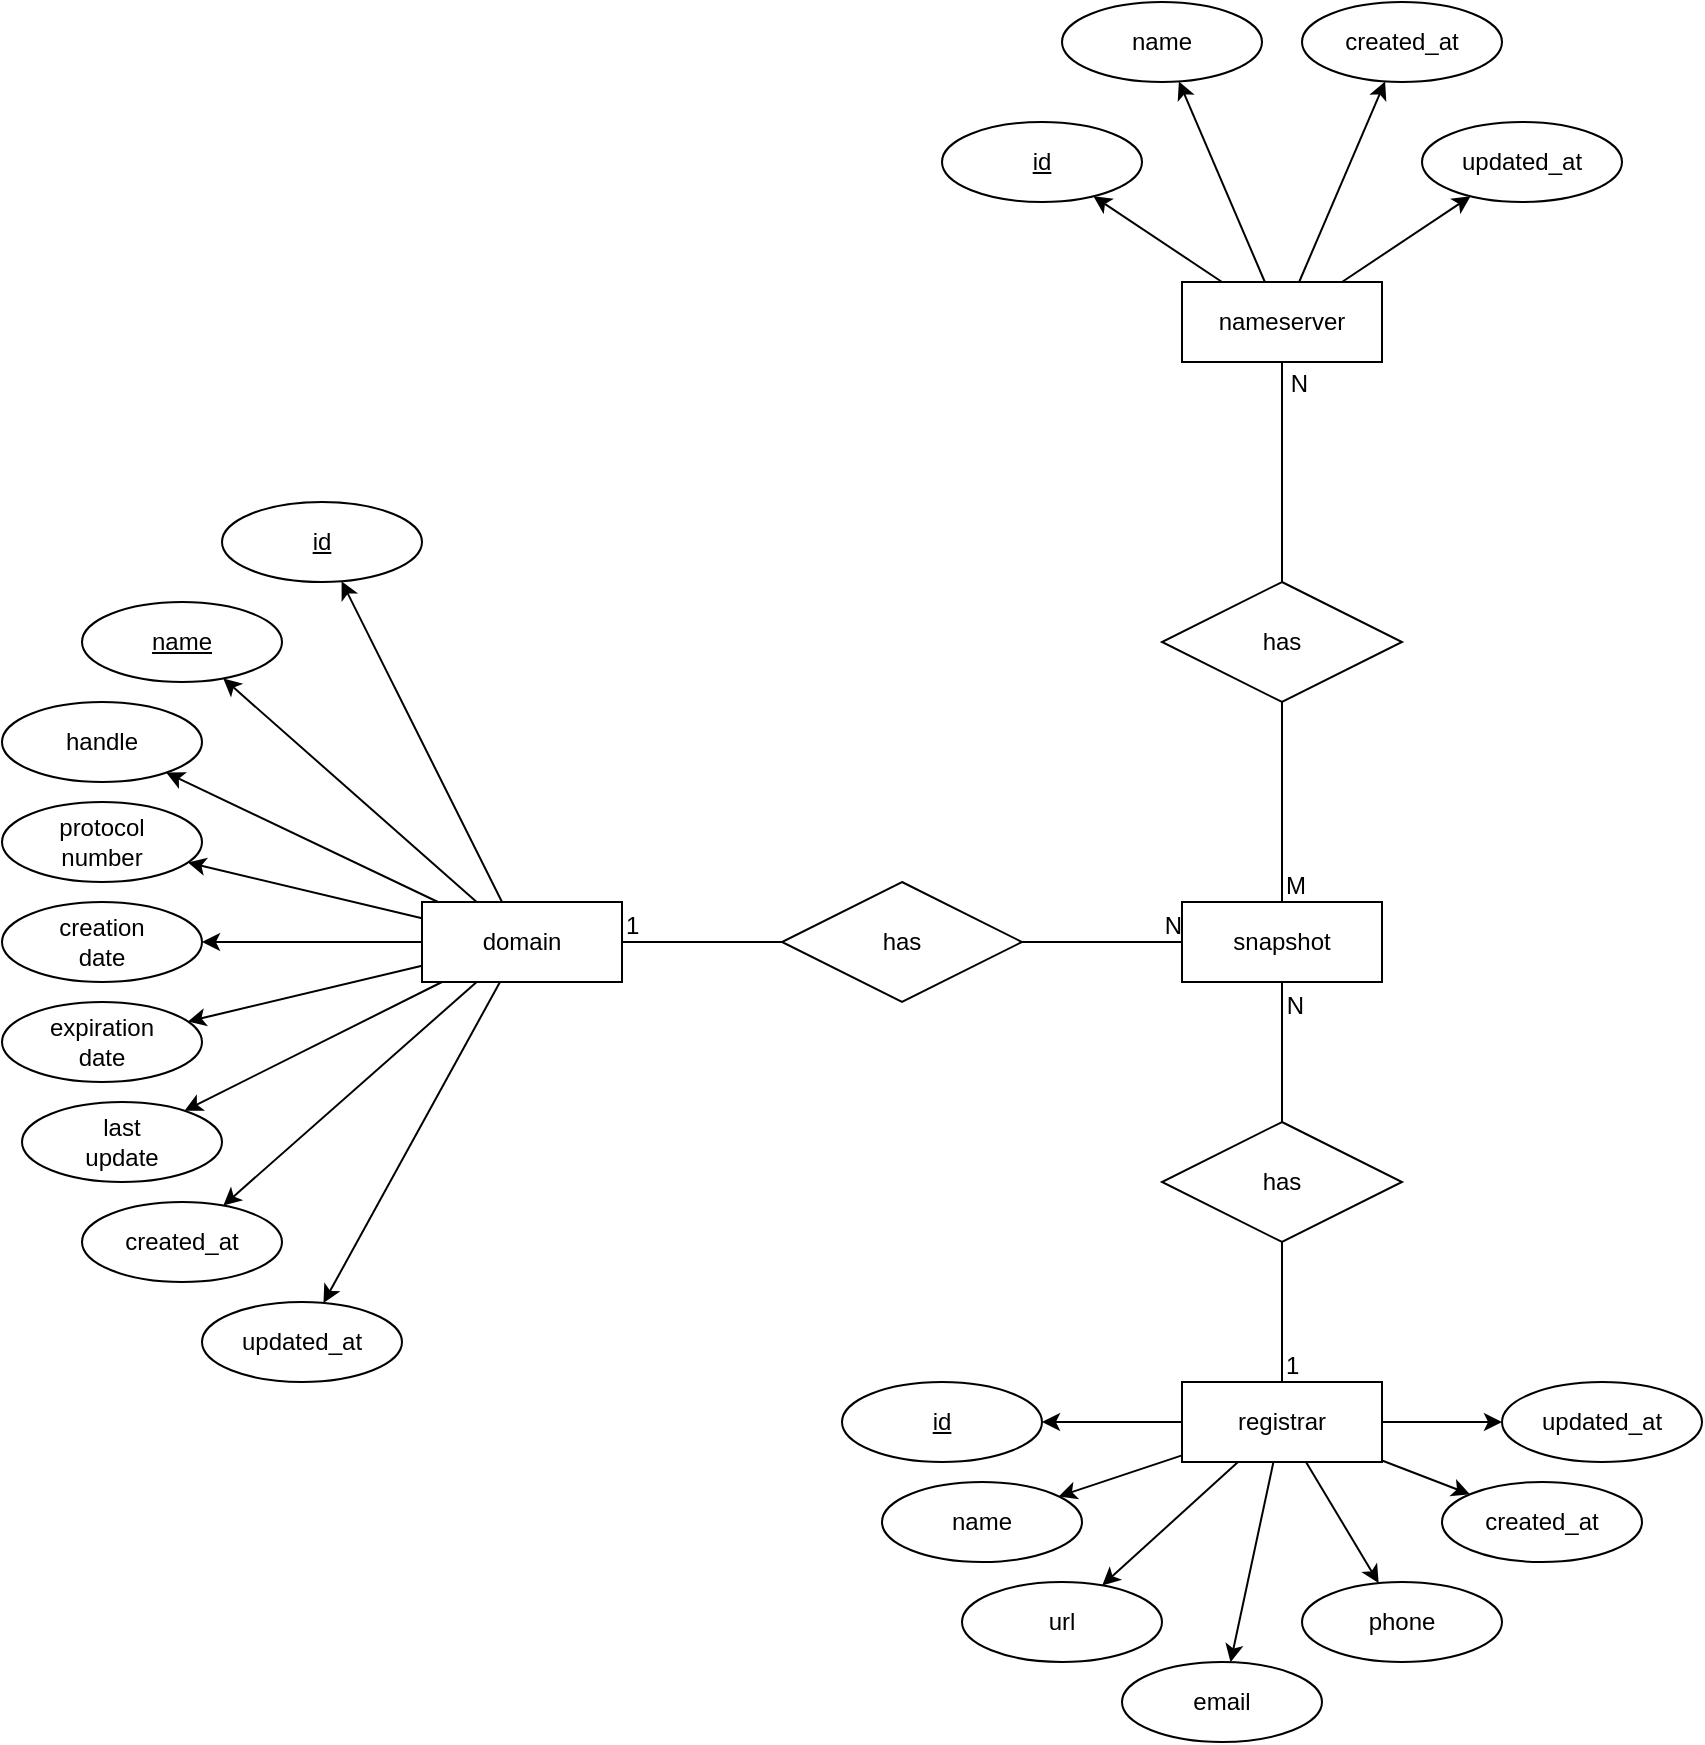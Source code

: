 <mxfile version="13.6.5">
    <diagram id="ZSAKdDLU09m8nj1zlMC5" name="Page-1">
        <mxGraphModel dx="1288" dy="2020" grid="1" gridSize="10" guides="1" tooltips="1" connect="1" arrows="1" fold="1" page="1" pageScale="1" pageWidth="850" pageHeight="1100" math="0" shadow="0">
            <root>
                <mxCell id="0"/>
                <mxCell id="1" parent="0"/>
                <mxCell id="7" style="edgeStyle=none;rounded=0;orthogonalLoop=1;jettySize=auto;html=1;" edge="1" parent="1" source="2" target="5">
                    <mxGeometry relative="1" as="geometry"/>
                </mxCell>
                <mxCell id="9" style="edgeStyle=none;rounded=0;orthogonalLoop=1;jettySize=auto;html=1;" edge="1" parent="1" source="2" target="8">
                    <mxGeometry relative="1" as="geometry"/>
                </mxCell>
                <mxCell id="11" style="edgeStyle=none;rounded=0;orthogonalLoop=1;jettySize=auto;html=1;" edge="1" parent="1" source="2" target="10">
                    <mxGeometry relative="1" as="geometry"/>
                </mxCell>
                <mxCell id="13" style="edgeStyle=none;rounded=0;orthogonalLoop=1;jettySize=auto;html=1;" edge="1" parent="1" source="2" target="12">
                    <mxGeometry relative="1" as="geometry"/>
                </mxCell>
                <mxCell id="17" style="edgeStyle=none;rounded=0;orthogonalLoop=1;jettySize=auto;html=1;" edge="1" parent="1" source="2" target="15">
                    <mxGeometry relative="1" as="geometry"/>
                </mxCell>
                <mxCell id="18" style="edgeStyle=none;rounded=0;orthogonalLoop=1;jettySize=auto;html=1;" edge="1" parent="1" source="2" target="14">
                    <mxGeometry relative="1" as="geometry"/>
                </mxCell>
                <mxCell id="41" style="edgeStyle=none;rounded=0;orthogonalLoop=1;jettySize=auto;html=1;" edge="1" parent="1" source="2" target="40">
                    <mxGeometry relative="1" as="geometry"/>
                </mxCell>
                <mxCell id="44" style="edgeStyle=none;rounded=0;orthogonalLoop=1;jettySize=auto;html=1;" edge="1" parent="1" source="2" target="42">
                    <mxGeometry relative="1" as="geometry"/>
                </mxCell>
                <mxCell id="45" style="edgeStyle=none;rounded=0;orthogonalLoop=1;jettySize=auto;html=1;" edge="1" parent="1" source="2" target="43">
                    <mxGeometry relative="1" as="geometry"/>
                </mxCell>
                <mxCell id="2" value="domain" style="whiteSpace=wrap;html=1;align=center;" vertex="1" parent="1">
                    <mxGeometry x="140" y="270" width="100" height="40" as="geometry"/>
                </mxCell>
                <mxCell id="68" style="edgeStyle=none;rounded=0;orthogonalLoop=1;jettySize=auto;html=1;" edge="1" parent="1" source="3" target="67">
                    <mxGeometry relative="1" as="geometry"/>
                </mxCell>
                <mxCell id="71" style="edgeStyle=none;rounded=0;orthogonalLoop=1;jettySize=auto;html=1;" edge="1" parent="1" source="3" target="69">
                    <mxGeometry relative="1" as="geometry"/>
                </mxCell>
                <mxCell id="74" style="edgeStyle=none;rounded=0;orthogonalLoop=1;jettySize=auto;html=1;" edge="1" parent="1" source="3" target="70">
                    <mxGeometry relative="1" as="geometry"/>
                </mxCell>
                <mxCell id="77" style="edgeStyle=none;rounded=0;orthogonalLoop=1;jettySize=auto;html=1;" edge="1" parent="1" source="3" target="75">
                    <mxGeometry relative="1" as="geometry"/>
                </mxCell>
                <mxCell id="78" style="edgeStyle=none;rounded=0;orthogonalLoop=1;jettySize=auto;html=1;" edge="1" parent="1" source="3" target="76">
                    <mxGeometry relative="1" as="geometry"/>
                </mxCell>
                <mxCell id="81" style="edgeStyle=none;rounded=0;orthogonalLoop=1;jettySize=auto;html=1;" edge="1" parent="1" source="3" target="79">
                    <mxGeometry relative="1" as="geometry"/>
                </mxCell>
                <mxCell id="82" style="edgeStyle=none;rounded=0;orthogonalLoop=1;jettySize=auto;html=1;" edge="1" parent="1" source="3" target="80">
                    <mxGeometry relative="1" as="geometry"/>
                </mxCell>
                <mxCell id="3" value="registrar" style="whiteSpace=wrap;html=1;align=center;" vertex="1" parent="1">
                    <mxGeometry x="520" y="510" width="100" height="40" as="geometry"/>
                </mxCell>
                <mxCell id="87" style="edgeStyle=none;rounded=0;orthogonalLoop=1;jettySize=auto;html=1;" edge="1" parent="1" source="4" target="84">
                    <mxGeometry relative="1" as="geometry"/>
                </mxCell>
                <mxCell id="88" style="edgeStyle=none;rounded=0;orthogonalLoop=1;jettySize=auto;html=1;" edge="1" parent="1" source="4" target="83">
                    <mxGeometry relative="1" as="geometry"/>
                </mxCell>
                <mxCell id="89" style="edgeStyle=none;rounded=0;orthogonalLoop=1;jettySize=auto;html=1;" edge="1" parent="1" source="4" target="85">
                    <mxGeometry relative="1" as="geometry"/>
                </mxCell>
                <mxCell id="90" style="edgeStyle=none;rounded=0;orthogonalLoop=1;jettySize=auto;html=1;" edge="1" parent="1" source="4" target="86">
                    <mxGeometry relative="1" as="geometry"/>
                </mxCell>
                <mxCell id="4" value="nameserver" style="whiteSpace=wrap;html=1;align=center;" vertex="1" parent="1">
                    <mxGeometry x="520" y="-40" width="100" height="40" as="geometry"/>
                </mxCell>
                <mxCell id="5" value="id" style="ellipse;whiteSpace=wrap;html=1;align=center;fontStyle=4;" vertex="1" parent="1">
                    <mxGeometry x="40" y="70" width="100" height="40" as="geometry"/>
                </mxCell>
                <mxCell id="8" value="name" style="ellipse;whiteSpace=wrap;html=1;align=center;fontStyle=4;" vertex="1" parent="1">
                    <mxGeometry x="-30" y="120" width="100" height="40" as="geometry"/>
                </mxCell>
                <mxCell id="10" value="handle" style="ellipse;whiteSpace=wrap;html=1;align=center;" vertex="1" parent="1">
                    <mxGeometry x="-70" y="170" width="100" height="40" as="geometry"/>
                </mxCell>
                <mxCell id="12" value="protocol&lt;br&gt;number" style="ellipse;whiteSpace=wrap;html=1;align=center;" vertex="1" parent="1">
                    <mxGeometry x="-70" y="220" width="100" height="40" as="geometry"/>
                </mxCell>
                <mxCell id="14" value="creation&lt;br&gt;date" style="ellipse;whiteSpace=wrap;html=1;align=center;" vertex="1" parent="1">
                    <mxGeometry x="-70" y="270" width="100" height="40" as="geometry"/>
                </mxCell>
                <mxCell id="15" value="expiration&lt;br&gt;date" style="ellipse;whiteSpace=wrap;html=1;align=center;" vertex="1" parent="1">
                    <mxGeometry x="-70" y="320" width="100" height="40" as="geometry"/>
                </mxCell>
                <mxCell id="40" value="last&lt;br&gt;update" style="ellipse;whiteSpace=wrap;html=1;align=center;" vertex="1" parent="1">
                    <mxGeometry x="-60" y="370" width="100" height="40" as="geometry"/>
                </mxCell>
                <mxCell id="42" value="created_at" style="ellipse;whiteSpace=wrap;html=1;align=center;" vertex="1" parent="1">
                    <mxGeometry x="-30" y="420" width="100" height="40" as="geometry"/>
                </mxCell>
                <mxCell id="43" value="updated_at" style="ellipse;whiteSpace=wrap;html=1;align=center;" vertex="1" parent="1">
                    <mxGeometry x="30" y="470" width="100" height="40" as="geometry"/>
                </mxCell>
                <mxCell id="46" value="snapshot" style="whiteSpace=wrap;html=1;align=center;" vertex="1" parent="1">
                    <mxGeometry x="520" y="270" width="100" height="40" as="geometry"/>
                </mxCell>
                <mxCell id="47" value="has" style="shape=rhombus;perimeter=rhombusPerimeter;whiteSpace=wrap;html=1;align=center;" vertex="1" parent="1">
                    <mxGeometry x="320" y="260" width="120" height="60" as="geometry"/>
                </mxCell>
                <mxCell id="56" value="" style="endArrow=none;html=1;rounded=0;" edge="1" parent="1" source="2" target="47">
                    <mxGeometry relative="1" as="geometry">
                        <mxPoint x="340" y="370" as="sourcePoint"/>
                        <mxPoint x="500" y="370" as="targetPoint"/>
                    </mxGeometry>
                </mxCell>
                <mxCell id="57" value="1" style="resizable=0;html=1;align=left;verticalAlign=bottom;" connectable="0" vertex="1" parent="56">
                    <mxGeometry x="-1" relative="1" as="geometry"/>
                </mxCell>
                <mxCell id="58" value="" style="resizable=0;html=1;align=right;verticalAlign=bottom;" connectable="0" vertex="1" parent="56">
                    <mxGeometry x="1" relative="1" as="geometry"/>
                </mxCell>
                <mxCell id="59" value="" style="endArrow=none;html=1;rounded=0;" edge="1" parent="1" source="47" target="46">
                    <mxGeometry relative="1" as="geometry">
                        <mxPoint x="480" y="340" as="sourcePoint"/>
                        <mxPoint x="640" y="340" as="targetPoint"/>
                    </mxGeometry>
                </mxCell>
                <mxCell id="60" value="N" style="resizable=0;html=1;align=right;verticalAlign=bottom;" connectable="0" vertex="1" parent="59">
                    <mxGeometry x="1" relative="1" as="geometry"/>
                </mxCell>
                <mxCell id="61" value="has" style="shape=rhombus;perimeter=rhombusPerimeter;whiteSpace=wrap;html=1;align=center;" vertex="1" parent="1">
                    <mxGeometry x="510" y="380" width="120" height="60" as="geometry"/>
                </mxCell>
                <mxCell id="62" value="" style="endArrow=none;html=1;rounded=0;" edge="1" parent="1" target="61" source="3">
                    <mxGeometry relative="1" as="geometry">
                        <mxPoint x="320" y="420" as="sourcePoint"/>
                        <mxPoint x="580" y="500" as="targetPoint"/>
                    </mxGeometry>
                </mxCell>
                <mxCell id="63" value="1" style="resizable=0;html=1;align=left;verticalAlign=bottom;" connectable="0" vertex="1" parent="62">
                    <mxGeometry x="-1" relative="1" as="geometry"/>
                </mxCell>
                <mxCell id="64" value="" style="resizable=0;html=1;align=right;verticalAlign=bottom;" connectable="0" vertex="1" parent="62">
                    <mxGeometry x="1" relative="1" as="geometry"/>
                </mxCell>
                <mxCell id="65" value="" style="endArrow=none;html=1;rounded=0;" edge="1" parent="1" source="61" target="46">
                    <mxGeometry relative="1" as="geometry">
                        <mxPoint x="560" y="470" as="sourcePoint"/>
                        <mxPoint x="600" y="420" as="targetPoint"/>
                    </mxGeometry>
                </mxCell>
                <mxCell id="66" value="N" style="resizable=0;html=1;align=right;verticalAlign=bottom;" connectable="0" vertex="1" parent="65">
                    <mxGeometry x="1" relative="1" as="geometry">
                        <mxPoint x="11.97" y="20.31" as="offset"/>
                    </mxGeometry>
                </mxCell>
                <mxCell id="67" value="id" style="ellipse;whiteSpace=wrap;html=1;align=center;fontStyle=4;" vertex="1" parent="1">
                    <mxGeometry x="350" y="510" width="100" height="40" as="geometry"/>
                </mxCell>
                <mxCell id="69" value="name" style="ellipse;whiteSpace=wrap;html=1;align=center;" vertex="1" parent="1">
                    <mxGeometry x="370" y="560" width="100" height="40" as="geometry"/>
                </mxCell>
                <mxCell id="70" value="url" style="ellipse;whiteSpace=wrap;html=1;align=center;" vertex="1" parent="1">
                    <mxGeometry x="410" y="610" width="100" height="40" as="geometry"/>
                </mxCell>
                <mxCell id="75" value="email" style="ellipse;whiteSpace=wrap;html=1;align=center;" vertex="1" parent="1">
                    <mxGeometry x="490" y="650" width="100" height="40" as="geometry"/>
                </mxCell>
                <mxCell id="76" value="phone" style="ellipse;whiteSpace=wrap;html=1;align=center;" vertex="1" parent="1">
                    <mxGeometry x="580" y="610" width="100" height="40" as="geometry"/>
                </mxCell>
                <mxCell id="79" value="created_at" style="ellipse;whiteSpace=wrap;html=1;align=center;" vertex="1" parent="1">
                    <mxGeometry x="650" y="560" width="100" height="40" as="geometry"/>
                </mxCell>
                <mxCell id="80" value="updated_at" style="ellipse;whiteSpace=wrap;html=1;align=center;" vertex="1" parent="1">
                    <mxGeometry x="680" y="510" width="100" height="40" as="geometry"/>
                </mxCell>
                <mxCell id="83" value="name" style="ellipse;whiteSpace=wrap;html=1;align=center;" vertex="1" parent="1">
                    <mxGeometry x="460" y="-180" width="100" height="40" as="geometry"/>
                </mxCell>
                <mxCell id="84" value="id" style="ellipse;whiteSpace=wrap;html=1;align=center;fontStyle=4;" vertex="1" parent="1">
                    <mxGeometry x="400" y="-120" width="100" height="40" as="geometry"/>
                </mxCell>
                <mxCell id="85" value="created_at" style="ellipse;whiteSpace=wrap;html=1;align=center;" vertex="1" parent="1">
                    <mxGeometry x="580" y="-180" width="100" height="40" as="geometry"/>
                </mxCell>
                <mxCell id="86" value="updated_at" style="ellipse;whiteSpace=wrap;html=1;align=center;" vertex="1" parent="1">
                    <mxGeometry x="640" y="-120" width="100" height="40" as="geometry"/>
                </mxCell>
                <mxCell id="91" value="has" style="shape=rhombus;perimeter=rhombusPerimeter;whiteSpace=wrap;html=1;align=center;" vertex="1" parent="1">
                    <mxGeometry x="510" y="110" width="120" height="60" as="geometry"/>
                </mxCell>
                <mxCell id="92" value="" style="endArrow=none;html=1;rounded=0;" edge="1" parent="1" source="91" target="4">
                    <mxGeometry relative="1" as="geometry">
                        <mxPoint x="500" as="sourcePoint"/>
                        <mxPoint x="600" y="-20" as="targetPoint"/>
                    </mxGeometry>
                </mxCell>
                <mxCell id="94" value="N" style="resizable=0;html=1;align=right;verticalAlign=bottom;" connectable="0" vertex="1" parent="92">
                    <mxGeometry x="1" relative="1" as="geometry">
                        <mxPoint x="13" y="19" as="offset"/>
                    </mxGeometry>
                </mxCell>
                <mxCell id="95" value="" style="endArrow=none;html=1;rounded=0;" edge="1" parent="1" source="46" target="91">
                    <mxGeometry relative="1" as="geometry">
                        <mxPoint x="699.5" y="240" as="sourcePoint"/>
                        <mxPoint x="699.5" y="90" as="targetPoint"/>
                    </mxGeometry>
                </mxCell>
                <mxCell id="96" value="M" style="resizable=0;html=1;align=left;verticalAlign=bottom;" connectable="0" vertex="1" parent="95">
                    <mxGeometry x="-1" relative="1" as="geometry"/>
                </mxCell>
            </root>
        </mxGraphModel>
    </diagram>
</mxfile>
